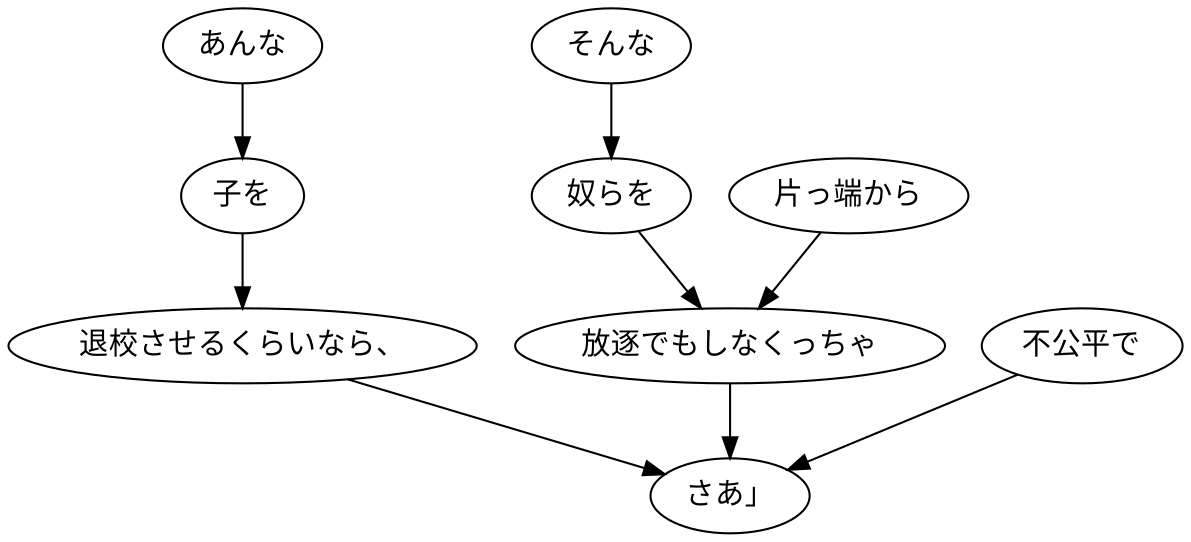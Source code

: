 digraph graph7578 {
	node0 [label="あんな"];
	node1 [label="子を"];
	node2 [label="退校させるくらいなら、"];
	node3 [label="そんな"];
	node4 [label="奴らを"];
	node5 [label="片っ端から"];
	node6 [label="放逐でもしなくっちゃ"];
	node7 [label="不公平で"];
	node8 [label="さあ」"];
	node0 -> node1;
	node1 -> node2;
	node2 -> node8;
	node3 -> node4;
	node4 -> node6;
	node5 -> node6;
	node6 -> node8;
	node7 -> node8;
}
